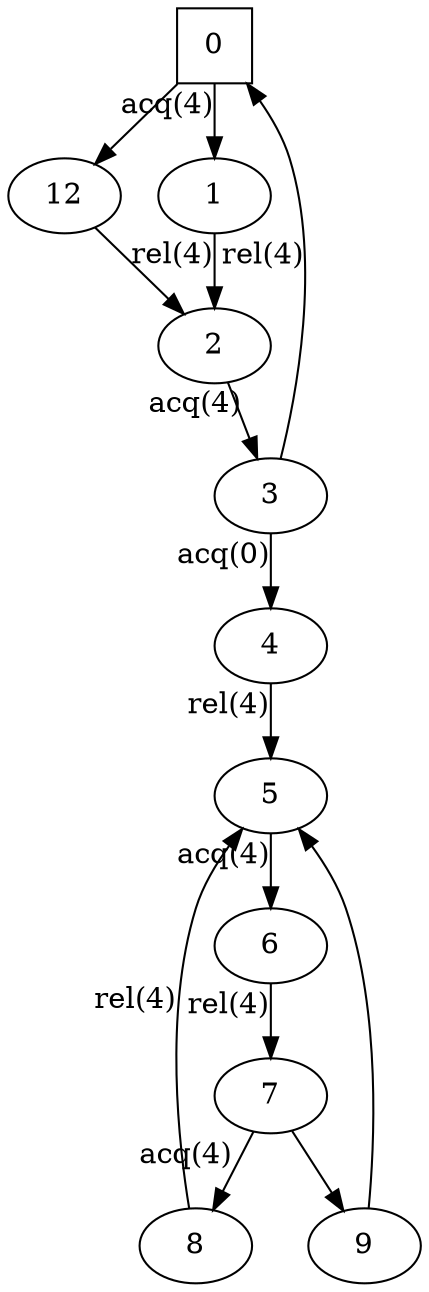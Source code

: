 digraph auto_4{
0[shape=square];
1;
2;
3;
4;
5;
6;
7;
8;
9;
12;
6 -> 7[xlabel="rel(4)"];
2 -> 3[xlabel="acq(4)"];
5 -> 6[xlabel="acq(4)"];
12 -> 2;
4 -> 5[xlabel="rel(4)"];
0 -> 1[xlabel="acq(4)"];
0 -> 12;
7 -> 8[xlabel="acq(4)"];
7 -> 9;
8 -> 5[xlabel="rel(4)"];
3 -> 4[xlabel="acq(0)"];
3 -> 0[xlabel="rel(4)"];
9 -> 5;
1 -> 2[xlabel="rel(4)"];
}
